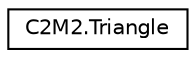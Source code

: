 digraph "Graphical Class Hierarchy"
{
 // LATEX_PDF_SIZE
  edge [fontname="Helvetica",fontsize="10",labelfontname="Helvetica",labelfontsize="10"];
  node [fontname="Helvetica",fontsize="10",shape=record];
  rankdir="LR";
  Node0 [label="C2M2.Triangle",height=0.2,width=0.4,color="black", fillcolor="white", style="filled",URL="$d3/d72/struct_c2_m2_1_1_triangle.html",tooltip="Stores the indices of a trinagle in a simpler to understand way"];
}

